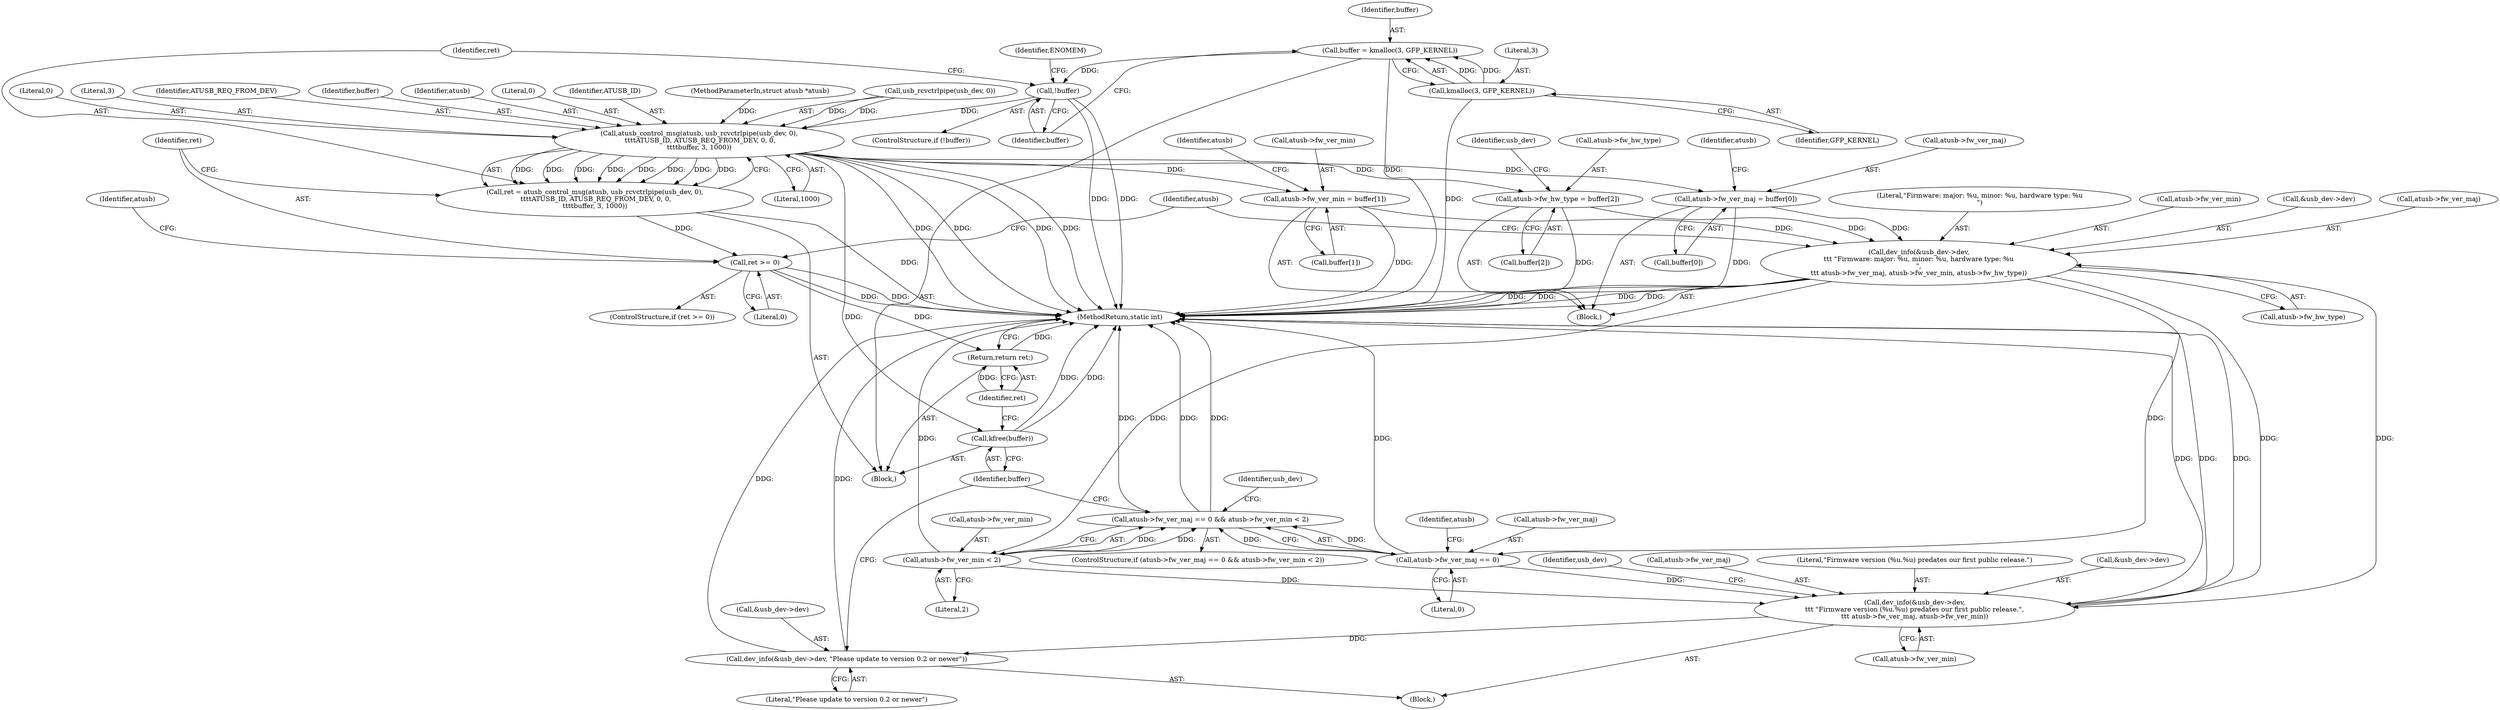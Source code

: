 digraph "0_linux_05a974efa4bdf6e2a150e3f27dc6fcf0a9ad5655_0@API" {
"1000112" [label="(Call,buffer = kmalloc(3, GFP_KERNEL))"];
"1000114" [label="(Call,kmalloc(3, GFP_KERNEL))"];
"1000118" [label="(Call,!buffer)"];
"1000125" [label="(Call,atusb_control_msg(atusb, usb_rcvctrlpipe(usb_dev, 0),\n \t\t\t\tATUSB_ID, ATUSB_REQ_FROM_DEV, 0, 0,\n\t\t\t\tbuffer, 3, 1000))"];
"1000123" [label="(Call,ret = atusb_control_msg(atusb, usb_rcvctrlpipe(usb_dev, 0),\n \t\t\t\tATUSB_ID, ATUSB_REQ_FROM_DEV, 0, 0,\n\t\t\t\tbuffer, 3, 1000))"];
"1000138" [label="(Call,ret >= 0)"];
"1000211" [label="(Return,return ret;)"];
"1000142" [label="(Call,atusb->fw_ver_maj = buffer[0])"];
"1000163" [label="(Call,dev_info(&usb_dev->dev,\n\t\t\t \"Firmware: major: %u, minor: %u, hardware type: %u\n\",\n\t\t\t atusb->fw_ver_maj, atusb->fw_ver_min, atusb->fw_hw_type))"];
"1000180" [label="(Call,atusb->fw_ver_maj == 0)"];
"1000179" [label="(Call,atusb->fw_ver_maj == 0 && atusb->fw_ver_min < 2)"];
"1000191" [label="(Call,dev_info(&usb_dev->dev,\n\t\t\t \"Firmware version (%u.%u) predates our first public release.\",\n\t\t\t atusb->fw_ver_maj, atusb->fw_ver_min))"];
"1000203" [label="(Call,dev_info(&usb_dev->dev, \"Please update to version 0.2 or newer\"))"];
"1000185" [label="(Call,atusb->fw_ver_min < 2)"];
"1000149" [label="(Call,atusb->fw_ver_min = buffer[1])"];
"1000156" [label="(Call,atusb->fw_hw_type = buffer[2])"];
"1000209" [label="(Call,kfree(buffer))"];
"1000116" [label="(Identifier,GFP_KERNEL)"];
"1000130" [label="(Identifier,ATUSB_ID)"];
"1000206" [label="(Identifier,usb_dev)"];
"1000189" [label="(Literal,2)"];
"1000184" [label="(Literal,0)"];
"1000142" [label="(Call,atusb->fw_ver_maj = buffer[0])"];
"1000117" [label="(ControlStructure,if (!buffer))"];
"1000125" [label="(Call,atusb_control_msg(atusb, usb_rcvctrlpipe(usb_dev, 0),\n \t\t\t\tATUSB_ID, ATUSB_REQ_FROM_DEV, 0, 0,\n\t\t\t\tbuffer, 3, 1000))"];
"1000102" [label="(MethodParameterIn,struct atusb *atusb)"];
"1000138" [label="(Call,ret >= 0)"];
"1000204" [label="(Call,&usb_dev->dev)"];
"1000182" [label="(Identifier,atusb)"];
"1000179" [label="(Call,atusb->fw_ver_maj == 0 && atusb->fw_ver_min < 2)"];
"1000163" [label="(Call,dev_info(&usb_dev->dev,\n\t\t\t \"Firmware: major: %u, minor: %u, hardware type: %u\n\",\n\t\t\t atusb->fw_ver_maj, atusb->fw_ver_min, atusb->fw_hw_type))"];
"1000151" [label="(Identifier,atusb)"];
"1000114" [label="(Call,kmalloc(3, GFP_KERNEL))"];
"1000197" [label="(Call,atusb->fw_ver_maj)"];
"1000157" [label="(Call,atusb->fw_hw_type)"];
"1000136" [label="(Literal,1000)"];
"1000115" [label="(Literal,3)"];
"1000144" [label="(Identifier,atusb)"];
"1000180" [label="(Call,atusb->fw_ver_maj == 0)"];
"1000194" [label="(Identifier,usb_dev)"];
"1000196" [label="(Literal,\"Firmware version (%u.%u) predates our first public release.\")"];
"1000127" [label="(Call,usb_rcvctrlpipe(usb_dev, 0))"];
"1000166" [label="(Identifier,usb_dev)"];
"1000212" [label="(Identifier,ret)"];
"1000119" [label="(Identifier,buffer)"];
"1000124" [label="(Identifier,ret)"];
"1000213" [label="(MethodReturn,static int)"];
"1000113" [label="(Identifier,buffer)"];
"1000118" [label="(Call,!buffer)"];
"1000133" [label="(Literal,0)"];
"1000141" [label="(Block,)"];
"1000135" [label="(Literal,3)"];
"1000178" [label="(ControlStructure,if (atusb->fw_ver_maj == 0 && atusb->fw_ver_min < 2))"];
"1000191" [label="(Call,dev_info(&usb_dev->dev,\n\t\t\t \"Firmware version (%u.%u) predates our first public release.\",\n\t\t\t atusb->fw_ver_maj, atusb->fw_ver_min))"];
"1000123" [label="(Call,ret = atusb_control_msg(atusb, usb_rcvctrlpipe(usb_dev, 0),\n \t\t\t\tATUSB_ID, ATUSB_REQ_FROM_DEV, 0, 0,\n\t\t\t\tbuffer, 3, 1000))"];
"1000190" [label="(Block,)"];
"1000186" [label="(Call,atusb->fw_ver_min)"];
"1000208" [label="(Literal,\"Please update to version 0.2 or newer\")"];
"1000137" [label="(ControlStructure,if (ret >= 0))"];
"1000156" [label="(Call,atusb->fw_hw_type = buffer[2])"];
"1000168" [label="(Literal,\"Firmware: major: %u, minor: %u, hardware type: %u\n\")"];
"1000131" [label="(Identifier,ATUSB_REQ_FROM_DEV)"];
"1000187" [label="(Identifier,atusb)"];
"1000211" [label="(Return,return ret;)"];
"1000150" [label="(Call,atusb->fw_ver_min)"];
"1000112" [label="(Call,buffer = kmalloc(3, GFP_KERNEL))"];
"1000200" [label="(Call,atusb->fw_ver_min)"];
"1000149" [label="(Call,atusb->fw_ver_min = buffer[1])"];
"1000175" [label="(Call,atusb->fw_hw_type)"];
"1000172" [label="(Call,atusb->fw_ver_min)"];
"1000192" [label="(Call,&usb_dev->dev)"];
"1000158" [label="(Identifier,atusb)"];
"1000210" [label="(Identifier,buffer)"];
"1000185" [label="(Call,atusb->fw_ver_min < 2)"];
"1000181" [label="(Call,atusb->fw_ver_maj)"];
"1000134" [label="(Identifier,buffer)"];
"1000203" [label="(Call,dev_info(&usb_dev->dev, \"Please update to version 0.2 or newer\"))"];
"1000209" [label="(Call,kfree(buffer))"];
"1000139" [label="(Identifier,ret)"];
"1000122" [label="(Identifier,ENOMEM)"];
"1000103" [label="(Block,)"];
"1000143" [label="(Call,atusb->fw_ver_maj)"];
"1000164" [label="(Call,&usb_dev->dev)"];
"1000169" [label="(Call,atusb->fw_ver_maj)"];
"1000160" [label="(Call,buffer[2])"];
"1000126" [label="(Identifier,atusb)"];
"1000146" [label="(Call,buffer[0])"];
"1000132" [label="(Literal,0)"];
"1000153" [label="(Call,buffer[1])"];
"1000140" [label="(Literal,0)"];
"1000112" -> "1000103"  [label="AST: "];
"1000112" -> "1000114"  [label="CFG: "];
"1000113" -> "1000112"  [label="AST: "];
"1000114" -> "1000112"  [label="AST: "];
"1000119" -> "1000112"  [label="CFG: "];
"1000112" -> "1000213"  [label="DDG: "];
"1000114" -> "1000112"  [label="DDG: "];
"1000114" -> "1000112"  [label="DDG: "];
"1000112" -> "1000118"  [label="DDG: "];
"1000114" -> "1000116"  [label="CFG: "];
"1000115" -> "1000114"  [label="AST: "];
"1000116" -> "1000114"  [label="AST: "];
"1000114" -> "1000213"  [label="DDG: "];
"1000118" -> "1000117"  [label="AST: "];
"1000118" -> "1000119"  [label="CFG: "];
"1000119" -> "1000118"  [label="AST: "];
"1000122" -> "1000118"  [label="CFG: "];
"1000124" -> "1000118"  [label="CFG: "];
"1000118" -> "1000213"  [label="DDG: "];
"1000118" -> "1000213"  [label="DDG: "];
"1000118" -> "1000125"  [label="DDG: "];
"1000125" -> "1000123"  [label="AST: "];
"1000125" -> "1000136"  [label="CFG: "];
"1000126" -> "1000125"  [label="AST: "];
"1000127" -> "1000125"  [label="AST: "];
"1000130" -> "1000125"  [label="AST: "];
"1000131" -> "1000125"  [label="AST: "];
"1000132" -> "1000125"  [label="AST: "];
"1000133" -> "1000125"  [label="AST: "];
"1000134" -> "1000125"  [label="AST: "];
"1000135" -> "1000125"  [label="AST: "];
"1000136" -> "1000125"  [label="AST: "];
"1000123" -> "1000125"  [label="CFG: "];
"1000125" -> "1000213"  [label="DDG: "];
"1000125" -> "1000213"  [label="DDG: "];
"1000125" -> "1000213"  [label="DDG: "];
"1000125" -> "1000213"  [label="DDG: "];
"1000125" -> "1000123"  [label="DDG: "];
"1000125" -> "1000123"  [label="DDG: "];
"1000125" -> "1000123"  [label="DDG: "];
"1000125" -> "1000123"  [label="DDG: "];
"1000125" -> "1000123"  [label="DDG: "];
"1000125" -> "1000123"  [label="DDG: "];
"1000125" -> "1000123"  [label="DDG: "];
"1000125" -> "1000123"  [label="DDG: "];
"1000102" -> "1000125"  [label="DDG: "];
"1000127" -> "1000125"  [label="DDG: "];
"1000127" -> "1000125"  [label="DDG: "];
"1000125" -> "1000142"  [label="DDG: "];
"1000125" -> "1000149"  [label="DDG: "];
"1000125" -> "1000156"  [label="DDG: "];
"1000125" -> "1000209"  [label="DDG: "];
"1000123" -> "1000103"  [label="AST: "];
"1000124" -> "1000123"  [label="AST: "];
"1000139" -> "1000123"  [label="CFG: "];
"1000123" -> "1000213"  [label="DDG: "];
"1000123" -> "1000138"  [label="DDG: "];
"1000138" -> "1000137"  [label="AST: "];
"1000138" -> "1000140"  [label="CFG: "];
"1000139" -> "1000138"  [label="AST: "];
"1000140" -> "1000138"  [label="AST: "];
"1000144" -> "1000138"  [label="CFG: "];
"1000182" -> "1000138"  [label="CFG: "];
"1000138" -> "1000213"  [label="DDG: "];
"1000138" -> "1000213"  [label="DDG: "];
"1000138" -> "1000211"  [label="DDG: "];
"1000211" -> "1000103"  [label="AST: "];
"1000211" -> "1000212"  [label="CFG: "];
"1000212" -> "1000211"  [label="AST: "];
"1000213" -> "1000211"  [label="CFG: "];
"1000211" -> "1000213"  [label="DDG: "];
"1000212" -> "1000211"  [label="DDG: "];
"1000142" -> "1000141"  [label="AST: "];
"1000142" -> "1000146"  [label="CFG: "];
"1000143" -> "1000142"  [label="AST: "];
"1000146" -> "1000142"  [label="AST: "];
"1000151" -> "1000142"  [label="CFG: "];
"1000142" -> "1000213"  [label="DDG: "];
"1000142" -> "1000163"  [label="DDG: "];
"1000163" -> "1000141"  [label="AST: "];
"1000163" -> "1000175"  [label="CFG: "];
"1000164" -> "1000163"  [label="AST: "];
"1000168" -> "1000163"  [label="AST: "];
"1000169" -> "1000163"  [label="AST: "];
"1000172" -> "1000163"  [label="AST: "];
"1000175" -> "1000163"  [label="AST: "];
"1000182" -> "1000163"  [label="CFG: "];
"1000163" -> "1000213"  [label="DDG: "];
"1000163" -> "1000213"  [label="DDG: "];
"1000163" -> "1000213"  [label="DDG: "];
"1000163" -> "1000213"  [label="DDG: "];
"1000149" -> "1000163"  [label="DDG: "];
"1000156" -> "1000163"  [label="DDG: "];
"1000163" -> "1000180"  [label="DDG: "];
"1000163" -> "1000185"  [label="DDG: "];
"1000163" -> "1000191"  [label="DDG: "];
"1000163" -> "1000191"  [label="DDG: "];
"1000180" -> "1000179"  [label="AST: "];
"1000180" -> "1000184"  [label="CFG: "];
"1000181" -> "1000180"  [label="AST: "];
"1000184" -> "1000180"  [label="AST: "];
"1000187" -> "1000180"  [label="CFG: "];
"1000179" -> "1000180"  [label="CFG: "];
"1000180" -> "1000213"  [label="DDG: "];
"1000180" -> "1000179"  [label="DDG: "];
"1000180" -> "1000179"  [label="DDG: "];
"1000180" -> "1000191"  [label="DDG: "];
"1000179" -> "1000178"  [label="AST: "];
"1000179" -> "1000185"  [label="CFG: "];
"1000185" -> "1000179"  [label="AST: "];
"1000194" -> "1000179"  [label="CFG: "];
"1000210" -> "1000179"  [label="CFG: "];
"1000179" -> "1000213"  [label="DDG: "];
"1000179" -> "1000213"  [label="DDG: "];
"1000179" -> "1000213"  [label="DDG: "];
"1000185" -> "1000179"  [label="DDG: "];
"1000185" -> "1000179"  [label="DDG: "];
"1000191" -> "1000190"  [label="AST: "];
"1000191" -> "1000200"  [label="CFG: "];
"1000192" -> "1000191"  [label="AST: "];
"1000196" -> "1000191"  [label="AST: "];
"1000197" -> "1000191"  [label="AST: "];
"1000200" -> "1000191"  [label="AST: "];
"1000206" -> "1000191"  [label="CFG: "];
"1000191" -> "1000213"  [label="DDG: "];
"1000191" -> "1000213"  [label="DDG: "];
"1000191" -> "1000213"  [label="DDG: "];
"1000185" -> "1000191"  [label="DDG: "];
"1000191" -> "1000203"  [label="DDG: "];
"1000203" -> "1000190"  [label="AST: "];
"1000203" -> "1000208"  [label="CFG: "];
"1000204" -> "1000203"  [label="AST: "];
"1000208" -> "1000203"  [label="AST: "];
"1000210" -> "1000203"  [label="CFG: "];
"1000203" -> "1000213"  [label="DDG: "];
"1000203" -> "1000213"  [label="DDG: "];
"1000185" -> "1000189"  [label="CFG: "];
"1000186" -> "1000185"  [label="AST: "];
"1000189" -> "1000185"  [label="AST: "];
"1000185" -> "1000213"  [label="DDG: "];
"1000149" -> "1000141"  [label="AST: "];
"1000149" -> "1000153"  [label="CFG: "];
"1000150" -> "1000149"  [label="AST: "];
"1000153" -> "1000149"  [label="AST: "];
"1000158" -> "1000149"  [label="CFG: "];
"1000149" -> "1000213"  [label="DDG: "];
"1000156" -> "1000141"  [label="AST: "];
"1000156" -> "1000160"  [label="CFG: "];
"1000157" -> "1000156"  [label="AST: "];
"1000160" -> "1000156"  [label="AST: "];
"1000166" -> "1000156"  [label="CFG: "];
"1000156" -> "1000213"  [label="DDG: "];
"1000209" -> "1000103"  [label="AST: "];
"1000209" -> "1000210"  [label="CFG: "];
"1000210" -> "1000209"  [label="AST: "];
"1000212" -> "1000209"  [label="CFG: "];
"1000209" -> "1000213"  [label="DDG: "];
"1000209" -> "1000213"  [label="DDG: "];
}
